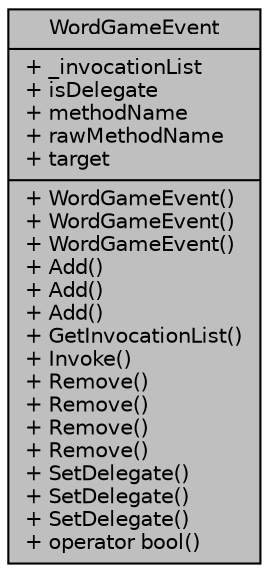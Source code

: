 digraph "WordGameEvent"
{
 // INTERACTIVE_SVG=YES
  bgcolor="transparent";
  edge [fontname="Helvetica",fontsize="10",labelfontname="Helvetica",labelfontsize="10"];
  node [fontname="Helvetica",fontsize="10",shape=record];
  Node1 [label="{WordGameEvent\n|+ _invocationList\l+ isDelegate\l+ methodName\l+ rawMethodName\l+ target\l|+ WordGameEvent()\l+ WordGameEvent()\l+ WordGameEvent()\l+ Add()\l+ Add()\l+ Add()\l+ GetInvocationList()\l+ Invoke()\l+ Remove()\l+ Remove()\l+ Remove()\l+ Remove()\l+ SetDelegate()\l+ SetDelegate()\l+ SetDelegate()\l+ operator bool()\l}",height=0.2,width=0.4,color="black", fillcolor="grey75", style="filled" fontcolor="black"];
}
